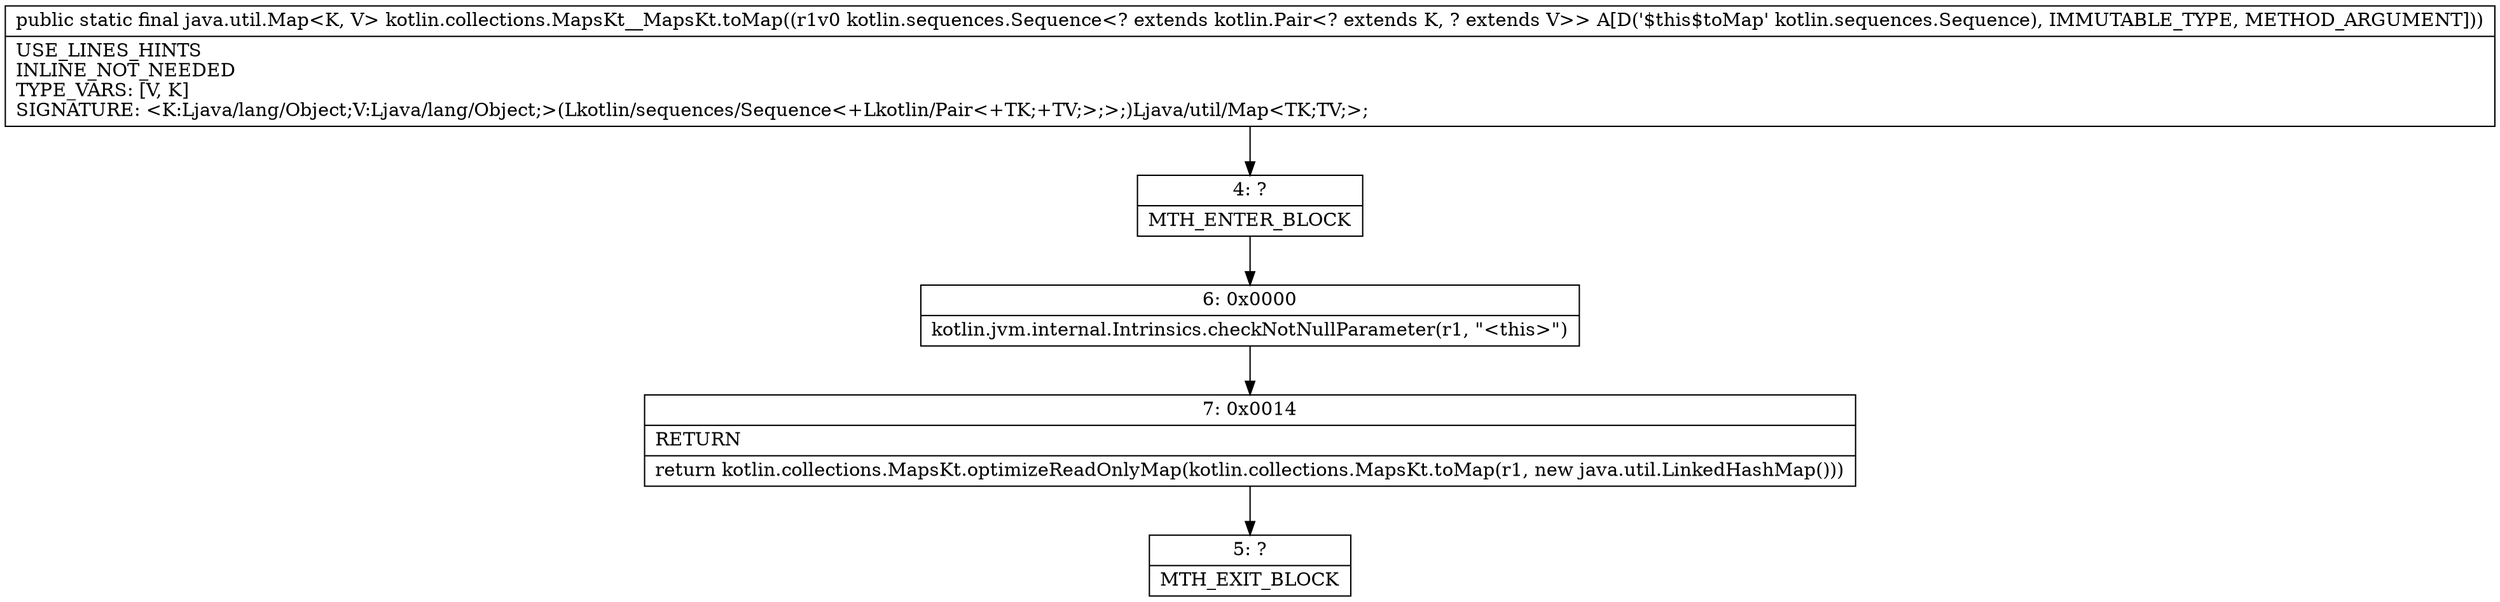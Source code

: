 digraph "CFG forkotlin.collections.MapsKt__MapsKt.toMap(Lkotlin\/sequences\/Sequence;)Ljava\/util\/Map;" {
Node_4 [shape=record,label="{4\:\ ?|MTH_ENTER_BLOCK\l}"];
Node_6 [shape=record,label="{6\:\ 0x0000|kotlin.jvm.internal.Intrinsics.checkNotNullParameter(r1, \"\<this\>\")\l}"];
Node_7 [shape=record,label="{7\:\ 0x0014|RETURN\l|return kotlin.collections.MapsKt.optimizeReadOnlyMap(kotlin.collections.MapsKt.toMap(r1, new java.util.LinkedHashMap()))\l}"];
Node_5 [shape=record,label="{5\:\ ?|MTH_EXIT_BLOCK\l}"];
MethodNode[shape=record,label="{public static final java.util.Map\<K, V\> kotlin.collections.MapsKt__MapsKt.toMap((r1v0 kotlin.sequences.Sequence\<? extends kotlin.Pair\<? extends K, ? extends V\>\> A[D('$this$toMap' kotlin.sequences.Sequence), IMMUTABLE_TYPE, METHOD_ARGUMENT]))  | USE_LINES_HINTS\lINLINE_NOT_NEEDED\lTYPE_VARS: [V, K]\lSIGNATURE: \<K:Ljava\/lang\/Object;V:Ljava\/lang\/Object;\>(Lkotlin\/sequences\/Sequence\<+Lkotlin\/Pair\<+TK;+TV;\>;\>;)Ljava\/util\/Map\<TK;TV;\>;\l}"];
MethodNode -> Node_4;Node_4 -> Node_6;
Node_6 -> Node_7;
Node_7 -> Node_5;
}

